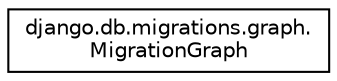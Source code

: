 digraph "Graphical Class Hierarchy"
{
 // LATEX_PDF_SIZE
  edge [fontname="Helvetica",fontsize="10",labelfontname="Helvetica",labelfontsize="10"];
  node [fontname="Helvetica",fontsize="10",shape=record];
  rankdir="LR";
  Node0 [label="django.db.migrations.graph.\lMigrationGraph",height=0.2,width=0.4,color="black", fillcolor="white", style="filled",URL="$classdjango_1_1db_1_1migrations_1_1graph_1_1_migration_graph.html",tooltip=" "];
}

